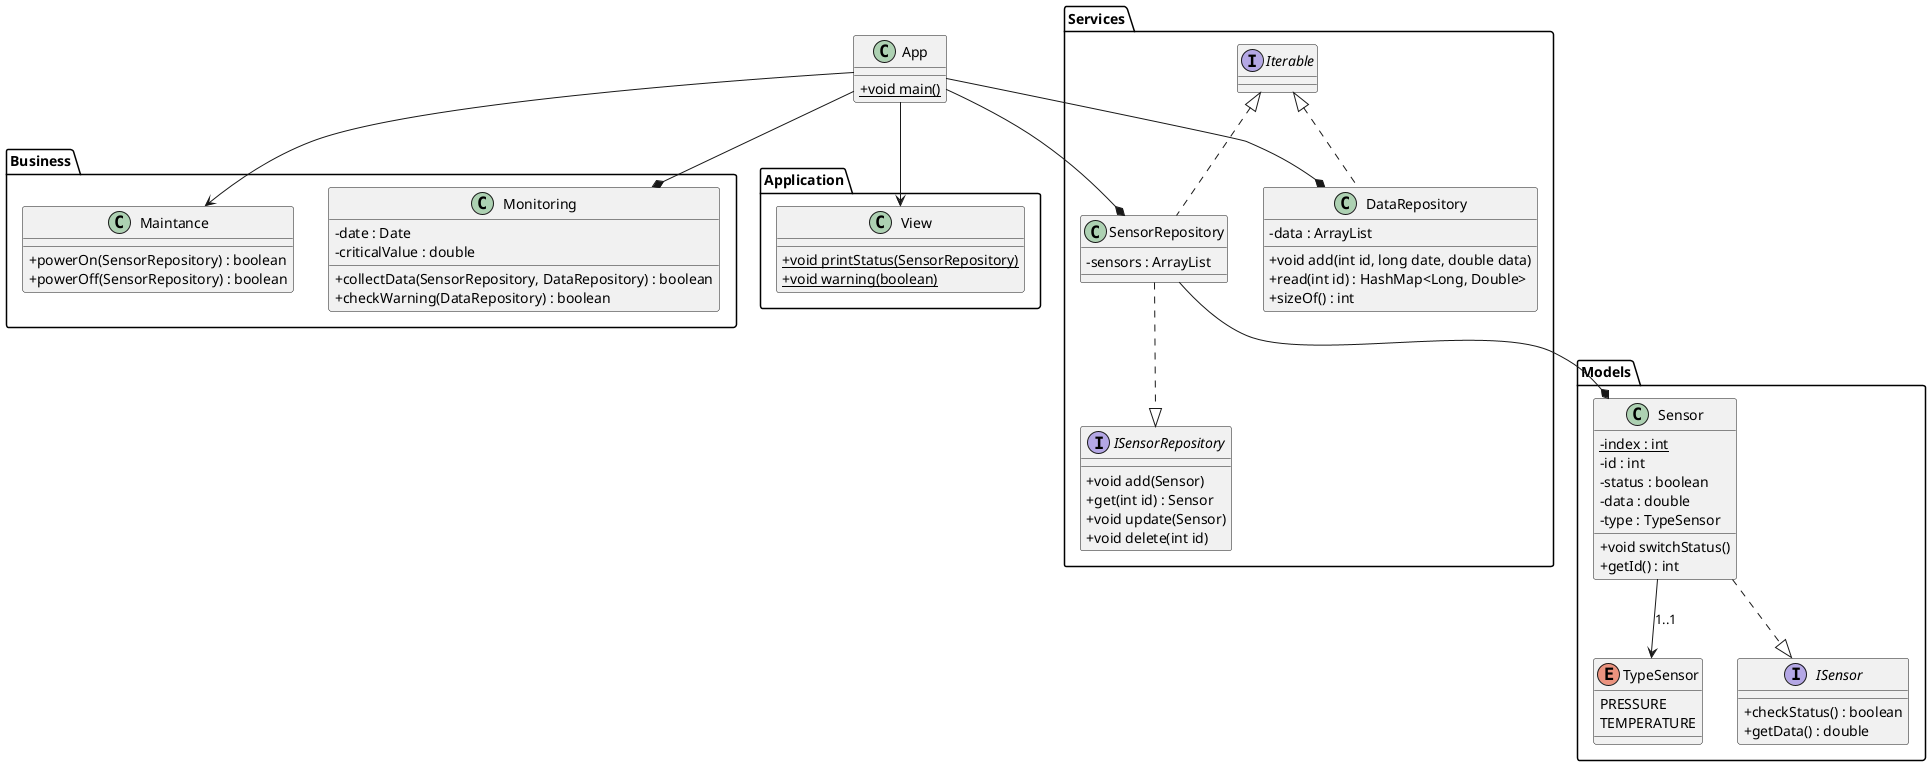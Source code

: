 @startuml BeerFab
skinparam classAttributeIconSize 0
' skinparam linetype ortho
package Models { 
    enum TypeSensor {
        PRESSURE
        TEMPERATURE
    }
    class Sensor {
        - {static} index : int
        - id : int
        - status : boolean 
        - data : double 
        - type : TypeSensor
        + void switchStatus()
        + getId() : int
    }

    interface ISensor {
        + checkStatus() : boolean
        + getData() : double
    }

    Sensor --> TypeSensor : 1..1
    Sensor ..|> ISensor
    
}
package Services {
    interface ISensorRepository {
        + void add(Sensor)
        + get(int id) : Sensor
        + void update(Sensor)
        + void delete(int id)
    }
    
    class SensorRepository implements Iterable {
        - sensors : ArrayList
    }

    class DataRepository implements Iterable {
        - data : ArrayList
        + void add(int id, long date, double data)
        + read(int id) : HashMap<Long, Double>
        + sizeOf() : int
    }
    SensorRepository ..|> ISensorRepository
}
package Business {
    class Maintance {
        + powerOn(SensorRepository) : boolean
        + powerOff(SensorRepository) : boolean
    }
    class Monitoring {
        - date : Date
        - criticalValue : double
        + collectData(SensorRepository, DataRepository) : boolean 
        + checkWarning(DataRepository) : boolean
    }
}
package Application {
    class View {
        + {static} void printStatus(SensorRepository)
        + {static} void warning(boolean)
    }
}
class App {
    + {static} void main()
}
App --* SensorRepository
SensorRepository --* Sensor
App --* DataRepository
App --> View
App --> Maintance
App --* Monitoring
@enduml